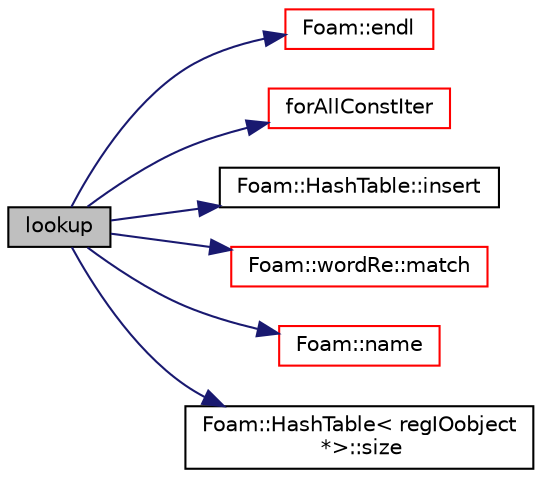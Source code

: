 digraph "lookup"
{
  bgcolor="transparent";
  edge [fontname="Helvetica",fontsize="10",labelfontname="Helvetica",labelfontsize="10"];
  node [fontname="Helvetica",fontsize="10",shape=record];
  rankdir="LR";
  Node386 [label="lookup",height=0.2,width=0.4,color="black", fillcolor="grey75", style="filled", fontcolor="black"];
  Node386 -> Node387 [color="midnightblue",fontsize="10",style="solid",fontname="Helvetica"];
  Node387 [label="Foam::endl",height=0.2,width=0.4,color="red",URL="$a21851.html#a2db8fe02a0d3909e9351bb4275b23ce4",tooltip="Add newline and flush stream. "];
  Node386 -> Node389 [color="midnightblue",fontsize="10",style="solid",fontname="Helvetica"];
  Node389 [label="forAllConstIter",height=0.2,width=0.4,color="red",URL="$a39311.html#ae21e2836509b0fa7f7cedf6493b11b09"];
  Node386 -> Node652 [color="midnightblue",fontsize="10",style="solid",fontname="Helvetica"];
  Node652 [label="Foam::HashTable::insert",height=0.2,width=0.4,color="black",URL="$a26841.html#a5eee1e0e199ad59b9cb3916cd42156e0",tooltip="Insert a new hashedEntry. "];
  Node386 -> Node684 [color="midnightblue",fontsize="10",style="solid",fontname="Helvetica"];
  Node684 [label="Foam::wordRe::match",height=0.2,width=0.4,color="red",URL="$a29569.html#abd43459799d1878613ea9acdeb2ba6c3",tooltip="Smart match as regular expression or as a string. "];
  Node386 -> Node565 [color="midnightblue",fontsize="10",style="solid",fontname="Helvetica"];
  Node565 [label="Foam::name",height=0.2,width=0.4,color="red",URL="$a21851.html#adcb0df2bd4953cb6bb390272d8263c3a",tooltip="Return a string representation of a complex. "];
  Node386 -> Node548 [color="midnightblue",fontsize="10",style="solid",fontname="Helvetica"];
  Node548 [label="Foam::HashTable\< regIOobject\l *\>::size",height=0.2,width=0.4,color="black",URL="$a26841.html#a47b3bf30da1eb3ab8076b5fbe00e0494",tooltip="Return number of elements in table. "];
}
